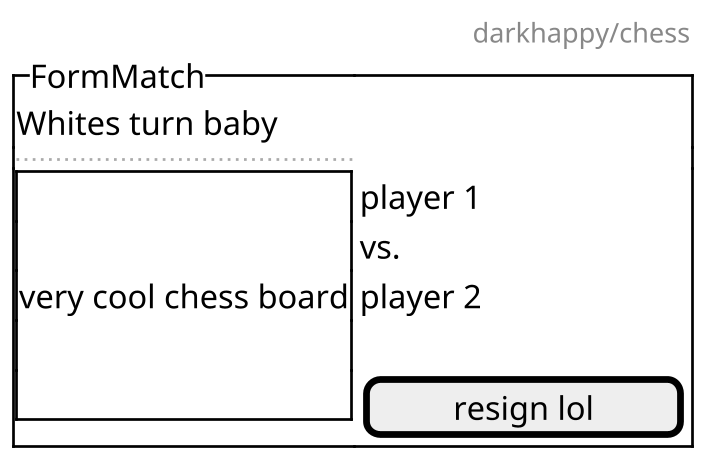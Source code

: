 @startuml
'https://plantuml.com/salt

salt
scale 1.3
skinparam dpi 200
header darkhappy/chess

{^"FormMatch"
Whites turn baby
..
{+
.
.
very cool chess board
.
.
} | {
player 1 
vs.
player 2
.
[resign lol    ]
}
}
@enduml